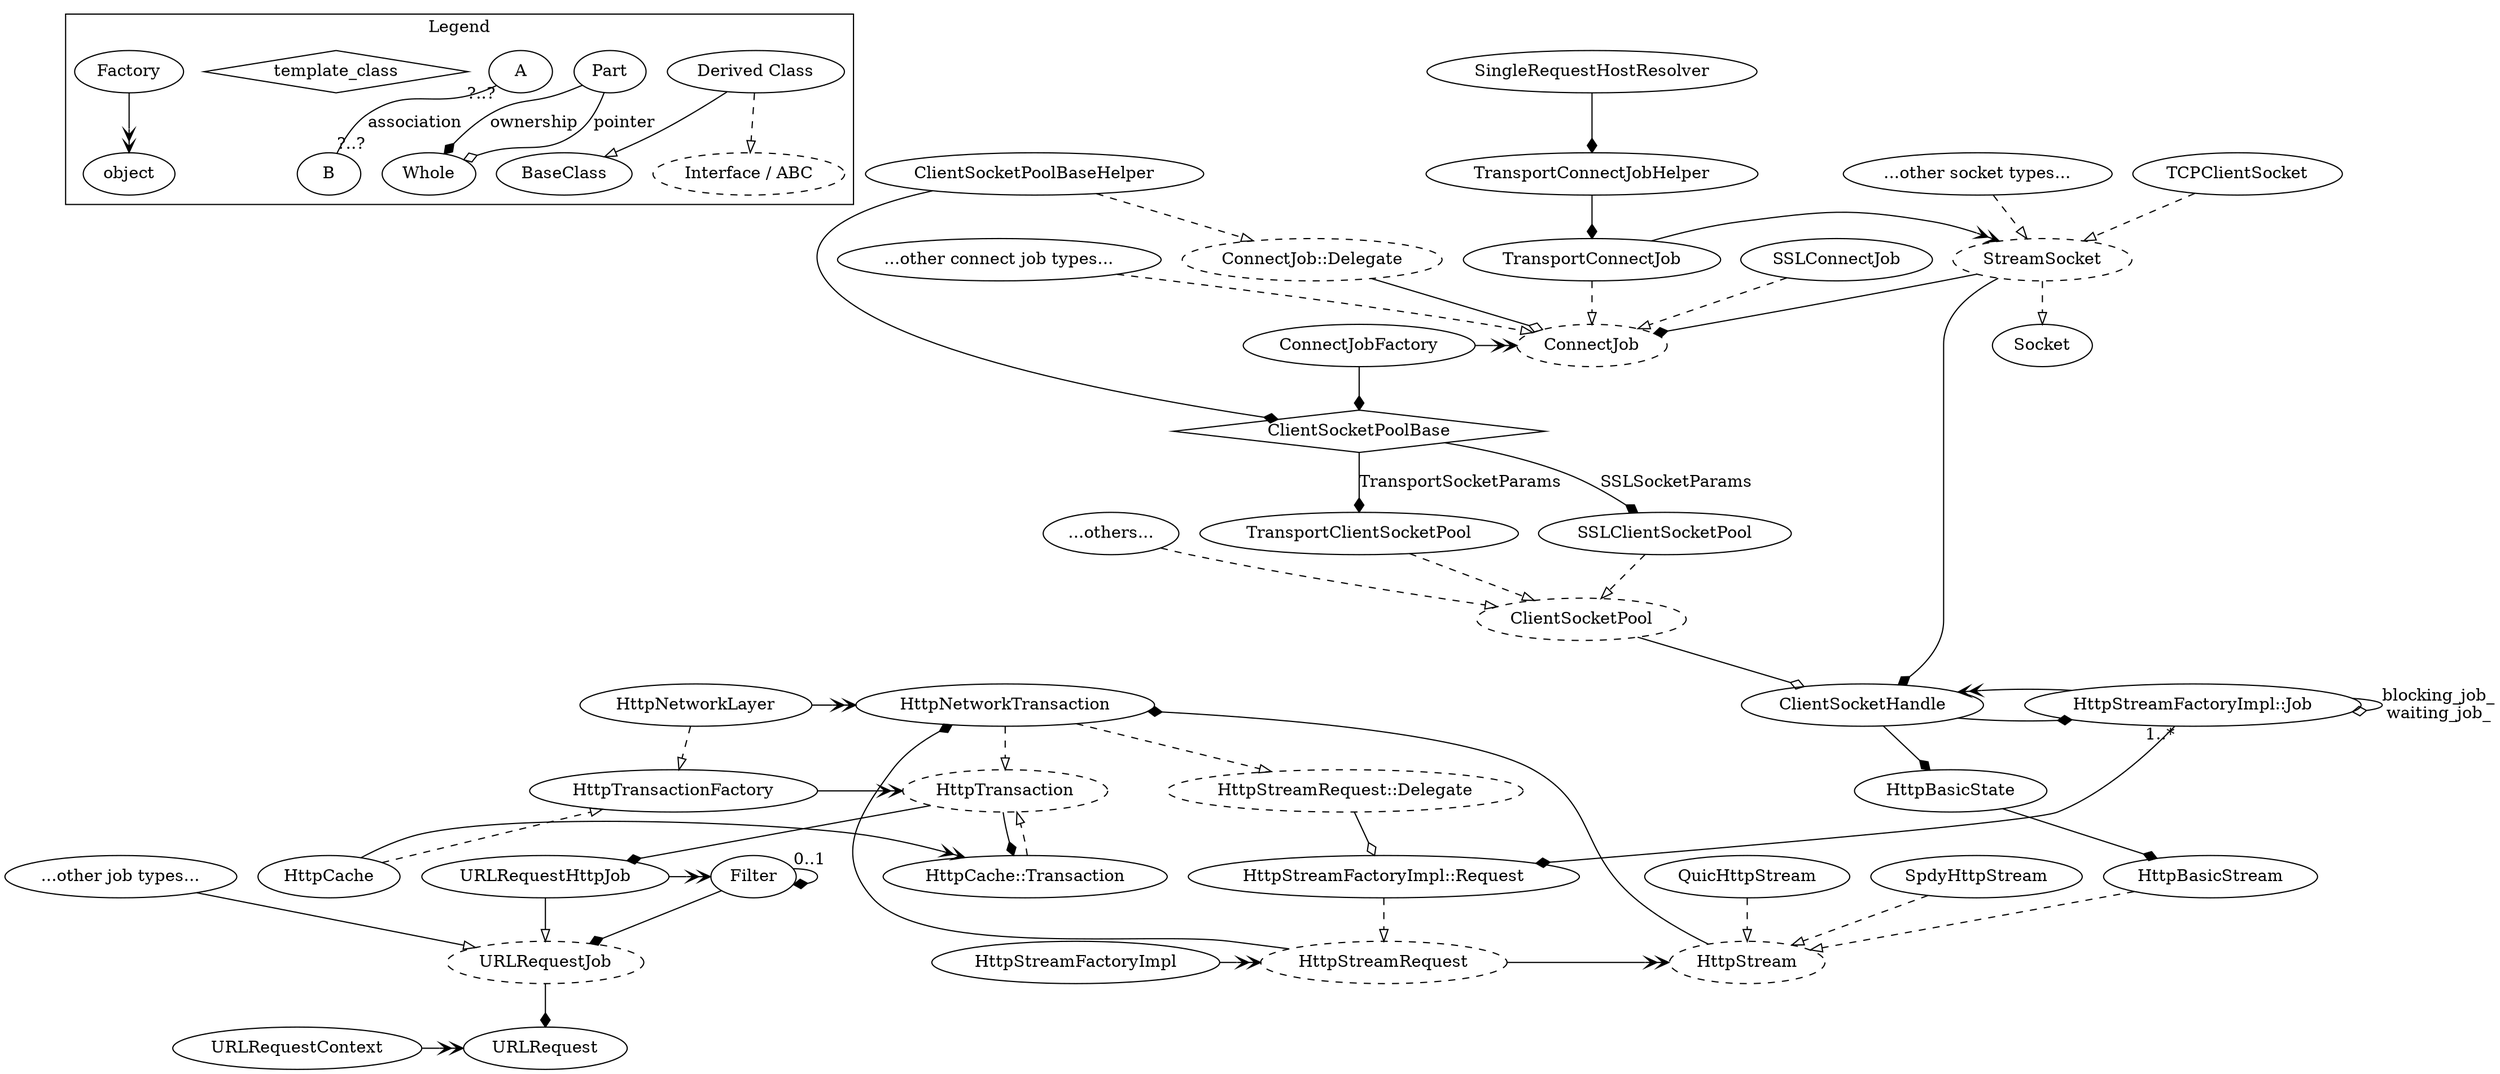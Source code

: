 digraph URLRequestRoot {
    subgraph cluster_legend {
	label="Legend";

	## The following legend is an attempt to match UML notation,
	## except for template_class and Factory->object, which are
	## invented for this diagram.
	BaseClass;
	SubClass [label="Derived Class"];
	Whole;
	Part;
	A;
	B;
	Interface [label="Interface / ABC", style=dashed];
	template_class [shape=diamond]; # Link will name parameter(s)

	SubClass -> BaseClass [arrowhead="empty"];
	SubClass -> Interface [arrowhead="empty", style=dashed];
	Part -> Whole [arrowhead="diamond", label="ownership"];
	Part -> Whole [arrowhead="odiamond", label="pointer"];
	A -> B [arrowhead="none", headlabel="?..?", taillabel="?..?",
		label="association"];
	// Often a "subgraph { rank=same; .. }" is used to wrap the
	// below to make the generative relationship distinctive
	// from the other class relationships.
	Factory -> object [arrowhead=veevee];
    };

    ## URLRequest, URLRequestJob, and subclasses
    URLRequestContext;
    URLRequest;
    URLRequestJob [style=dashed];
    URLRequestJob_Others [label="...other job types..."];
    URLRequestHttpJob;
    Filter;

    {URLRequestHttpJob, URLRequestJob_Others} -> URLRequestJob
	[arrowhead="empty"];

    URLRequestJob -> URLRequest [arrowhead="diamond"];
    Filter -> URLRequestJob [arrowhead="diamond"];
    Filter -> Filter [arrowhead="diamond", taillabel="0..1"];

    subgraph {
	rank=same;
	URLRequestContext -> URLRequest [arrowhead=veevee];
    }
    subgraph {
	rank=same;
	URLRequestHttpJob -> Filter [arrowhead=veevee];
    }


    ## HttpTransaction, subclasses, and generative classes.
    HttpTransactionFactory;
    HttpCache;
    HttpNetworkLayer;
    HttpTransaction [style=dashed];
    HttpCache_Transaction [label="HttpCache::Transaction"];
    HttpNetworkTransaction;

    { HttpNetworkTransaction, HttpCache_Transaction } -> HttpTransaction
	[style=dashed, arrowhead="empty"];
    { HttpNetworkLayer, HttpCache } -> HttpTransactionFactory
	[arrowhead=empty, style=dashed];

    HttpTransaction -> HttpCache_Transaction  [arrowhead=diamond];
    HttpTransaction -> URLRequestHttpJob [arrowhead="diamond"]

    subgraph {
	rank=same;
	HttpCache -> HttpCache_Transaction [arrowhead=veevee];
    }
    subgraph {
	rank=same;
	HttpTransactionFactory -> HttpTransaction [arrowhead=veevee];
    }
    subgraph {
	rank=same;
	HttpNetworkLayer -> HttpNetworkTransaction [arrowhead=veevee];
    }

    ## HttpStreamFactory and related.
    HttpStreamFactoryImpl;
    HttpStreamRequest [style=dashed];
    HttpStream [style=dashed];
    HttpStreamFactoryImpl_Request [label="HttpStreamFactoryImpl::Request"];
    HttpStreamFactoryImpl_Job [label="HttpStreamFactoryImpl::Job"];
    HttpStreamRequest_Delegate
	[label="HttpStreamRequest::Delegate",style=dashed];
    HttpBasicStream;
    QuicHttpStream;
    SpdyHttpStream;
    HttpBasicState;

    HttpNetworkTransaction -> HttpStreamRequest_Delegate
	[style=dashed, arrowhead="empty"];
    HttpStreamFactoryImpl_Request -> HttpStreamRequest
	[style=dashed, arrowhead="empty"];
    { HttpBasicStream, QuicHttpStream, SpdyHttpStream } -> HttpStream
	[style=dashed, arrowhead="empty"];

    HttpStreamRequest -> HttpNetworkTransaction [arrowhead="diamond"];
    HttpStream -> HttpNetworkTransaction [arrowhead="diamond"];
    HttpBasicState -> HttpBasicStream [arrowhead=diamond];
    HttpStreamFactoryImpl_Job -> HttpStreamFactoryImpl_Request
	[arrowhead="diamond",taillabel="1..*"];

    HttpStreamRequest_Delegate -> HttpStreamFactoryImpl_Request
        [arrowhead=odiamond];
    HttpStreamFactoryImpl_Job -> HttpStreamFactoryImpl_Job
        [arrowhead=odiamond, label="blocking_job_\nwaiting_job_"];

    subgraph {
	rank=same;
	HttpStreamFactoryImpl -> HttpStreamRequest [arrowhead=veevee];
    }
    subgraph {
	rank=same;
	HttpStreamRequest -> HttpStream [arrowhead=veevee];
    }

    ## ClientSocketHandle and socket pools.
    ClientSocketPool [style=dashed];
    TransportClientSocketPool;
    SSLClientSocketPool;
    ClientSocketPool_Others [label="...others..."];
    ClientSocketPoolBase [label="ClientSocketPoolBase", shape=diamond];
    ClientSocketPoolBaseHelper;

    ConnectJobFactory;
    ConnectJob [style=dashed];
    TransportConnectJob;
    SSLConnectJob;
    ConnectJob_Others [label="...other connect job types..."];
    ConnectJob_Delegate [label="ConnectJob::Delegate",style=dashed];

    StreamSocket [style=dashed];
    TCPClientSocket;
    StreamSocket_Others [label="...other socket types..."];

    TransportConnectJobHelper;
    SingleRequestHostResolver;

    { SSLClientSocketPool, TransportClientSocketPool,
      ClientSocketPool_Others} -> ClientSocketPool
	[style=dashed, arrowhead=empty];
    ClientSocketPoolBaseHelper -> ConnectJob_Delegate
	[arrowhead=empty, style=dashed];
    StreamSocket -> Socket [arrowhead=empty, style=dashed];
    { TCPClientSocket, StreamSocket_Others } -> StreamSocket
	[arrowhead=empty, style=dashed];
    {SSLConnectJob, TransportConnectJob, ConnectJob_Others} -> ConnectJob
	[style=dashed, arrowhead=empty];

    ClientSocketHandle -> HttpStreamFactoryImpl_Job [arrowhead="diamond"];
    ClientSocketHandle -> HttpBasicState [arrowhead="diamond"];
    ClientSocketPoolBaseHelper -> ClientSocketPoolBase [arrowhead=diamond];
    ClientSocketPoolBase -> TransportClientSocketPool
	[arrowhead=diamond, label=TransportSocketParams];
    ClientSocketPoolBase -> SSLClientSocketPool
	[arrowhead=diamond, label=SSLSocketParams];

    StreamSocket -> ClientSocketHandle [arrowhead=diamond];
    ConnectJobFactory -> ClientSocketPoolBase [arrowhead=diamond];
    StreamSocket -> ConnectJob [arrowhead=diamond];
    SingleRequestHostResolver -> TransportConnectJobHelper
	[arrowhead=diamond];
    TransportConnectJobHelper -> TransportConnectJob [arrowhead=diamond];

    ClientSocketPool -> ClientSocketHandle  [arrowhead=odiamond];
    ConnectJob_Delegate -> ConnectJob  [arrowhead=odiamond];

    subgraph {
	rank=same;
	ConnectJobFactory -> ConnectJob [arrowhead=veevee];
    }
    subgraph {
	rank=same;
	HttpStreamFactoryImpl_Job -> ClientSocketHandle [arrowhead=veevee];
    }
    subgraph {
        rank=same;
	TransportConnectJob -> StreamSocket [arrowhead=veevee];
    }
}
